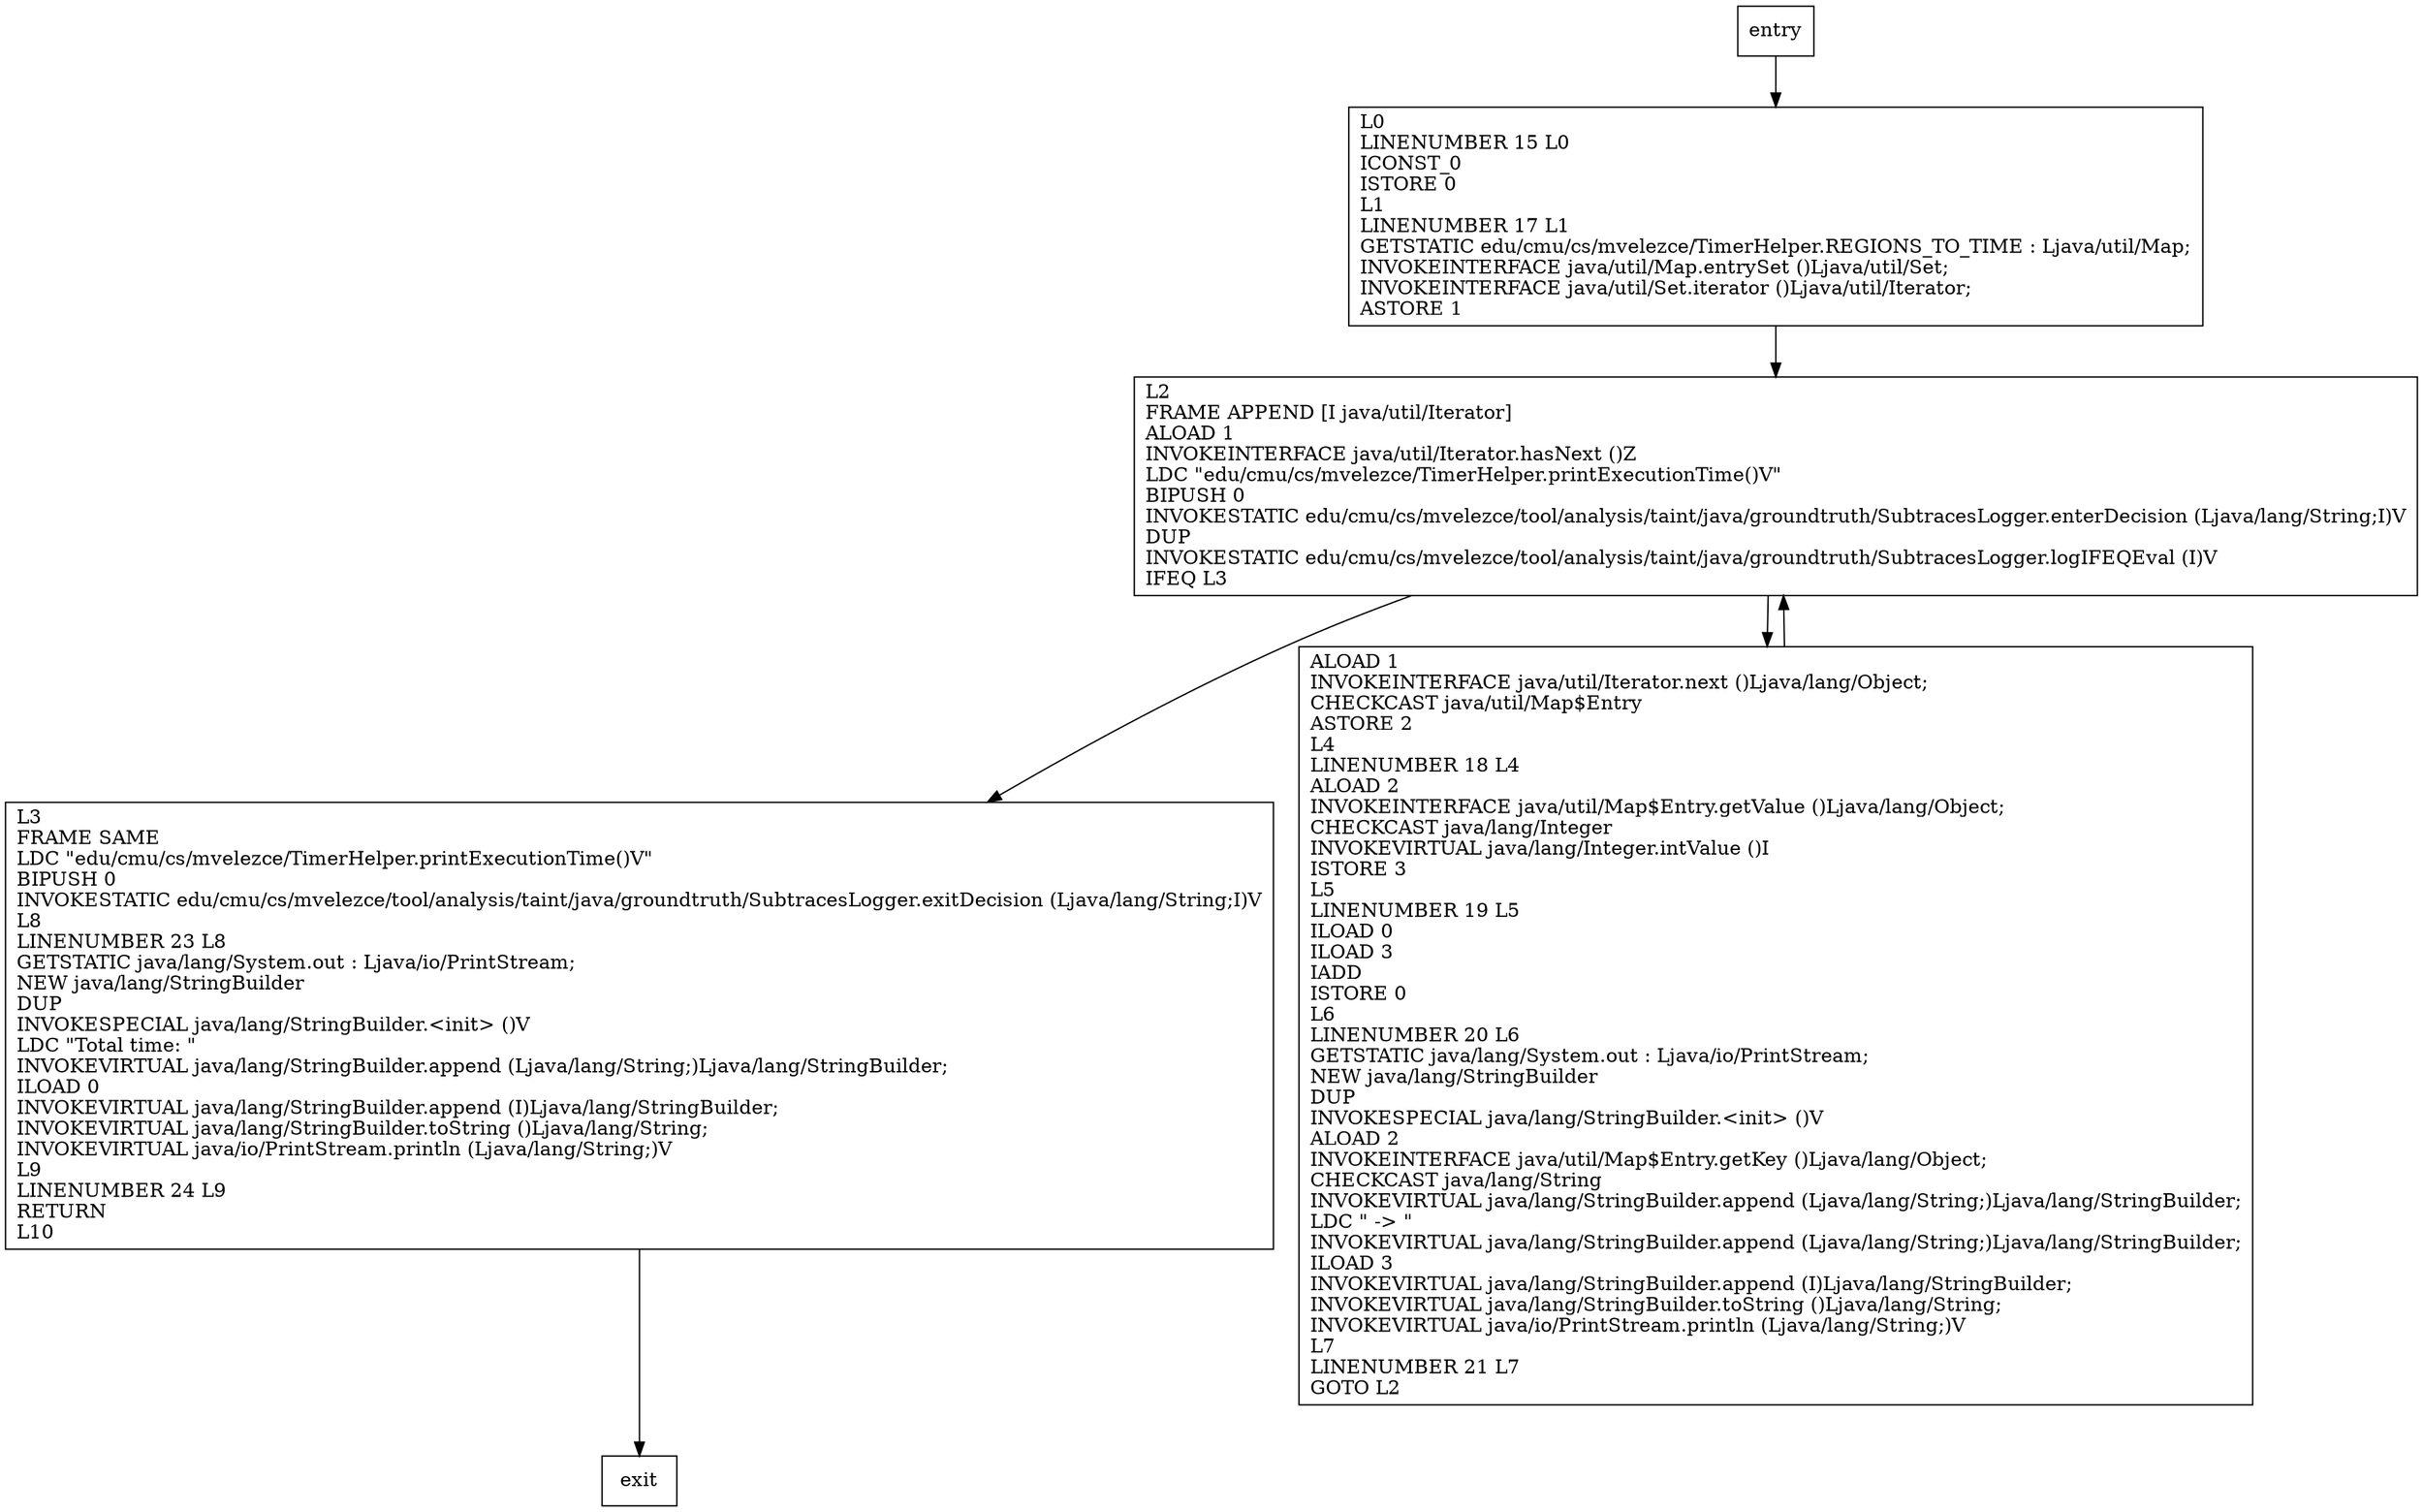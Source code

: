 digraph printExecutionTime {
node [shape=record];
1338710547 [label="L3\lFRAME SAME\lLDC \"edu/cmu/cs/mvelezce/TimerHelper.printExecutionTime()V\"\lBIPUSH 0\lINVOKESTATIC edu/cmu/cs/mvelezce/tool/analysis/taint/java/groundtruth/SubtracesLogger.exitDecision (Ljava/lang/String;I)V\lL8\lLINENUMBER 23 L8\lGETSTATIC java/lang/System.out : Ljava/io/PrintStream;\lNEW java/lang/StringBuilder\lDUP\lINVOKESPECIAL java/lang/StringBuilder.\<init\> ()V\lLDC \"Total time: \"\lINVOKEVIRTUAL java/lang/StringBuilder.append (Ljava/lang/String;)Ljava/lang/StringBuilder;\lILOAD 0\lINVOKEVIRTUAL java/lang/StringBuilder.append (I)Ljava/lang/StringBuilder;\lINVOKEVIRTUAL java/lang/StringBuilder.toString ()Ljava/lang/String;\lINVOKEVIRTUAL java/io/PrintStream.println (Ljava/lang/String;)V\lL9\lLINENUMBER 24 L9\lRETURN\lL10\l"];
87228768 [label="L0\lLINENUMBER 15 L0\lICONST_0\lISTORE 0\lL1\lLINENUMBER 17 L1\lGETSTATIC edu/cmu/cs/mvelezce/TimerHelper.REGIONS_TO_TIME : Ljava/util/Map;\lINVOKEINTERFACE java/util/Map.entrySet ()Ljava/util/Set;\lINVOKEINTERFACE java/util/Set.iterator ()Ljava/util/Iterator;\lASTORE 1\l"];
518794699 [label="L2\lFRAME APPEND [I java/util/Iterator]\lALOAD 1\lINVOKEINTERFACE java/util/Iterator.hasNext ()Z\lLDC \"edu/cmu/cs/mvelezce/TimerHelper.printExecutionTime()V\"\lBIPUSH 0\lINVOKESTATIC edu/cmu/cs/mvelezce/tool/analysis/taint/java/groundtruth/SubtracesLogger.enterDecision (Ljava/lang/String;I)V\lDUP\lINVOKESTATIC edu/cmu/cs/mvelezce/tool/analysis/taint/java/groundtruth/SubtracesLogger.logIFEQEval (I)V\lIFEQ L3\l"];
641672883 [label="ALOAD 1\lINVOKEINTERFACE java/util/Iterator.next ()Ljava/lang/Object;\lCHECKCAST java/util/Map$Entry\lASTORE 2\lL4\lLINENUMBER 18 L4\lALOAD 2\lINVOKEINTERFACE java/util/Map$Entry.getValue ()Ljava/lang/Object;\lCHECKCAST java/lang/Integer\lINVOKEVIRTUAL java/lang/Integer.intValue ()I\lISTORE 3\lL5\lLINENUMBER 19 L5\lILOAD 0\lILOAD 3\lIADD\lISTORE 0\lL6\lLINENUMBER 20 L6\lGETSTATIC java/lang/System.out : Ljava/io/PrintStream;\lNEW java/lang/StringBuilder\lDUP\lINVOKESPECIAL java/lang/StringBuilder.\<init\> ()V\lALOAD 2\lINVOKEINTERFACE java/util/Map$Entry.getKey ()Ljava/lang/Object;\lCHECKCAST java/lang/String\lINVOKEVIRTUAL java/lang/StringBuilder.append (Ljava/lang/String;)Ljava/lang/StringBuilder;\lLDC \" -\> \"\lINVOKEVIRTUAL java/lang/StringBuilder.append (Ljava/lang/String;)Ljava/lang/StringBuilder;\lILOAD 3\lINVOKEVIRTUAL java/lang/StringBuilder.append (I)Ljava/lang/StringBuilder;\lINVOKEVIRTUAL java/lang/StringBuilder.toString ()Ljava/lang/String;\lINVOKEVIRTUAL java/io/PrintStream.println (Ljava/lang/String;)V\lL7\lLINENUMBER 21 L7\lGOTO L2\l"];
entry;
exit;
entry -> 87228768;
1338710547 -> exit;
87228768 -> 518794699;
518794699 -> 1338710547;
518794699 -> 641672883;
641672883 -> 518794699;
}
